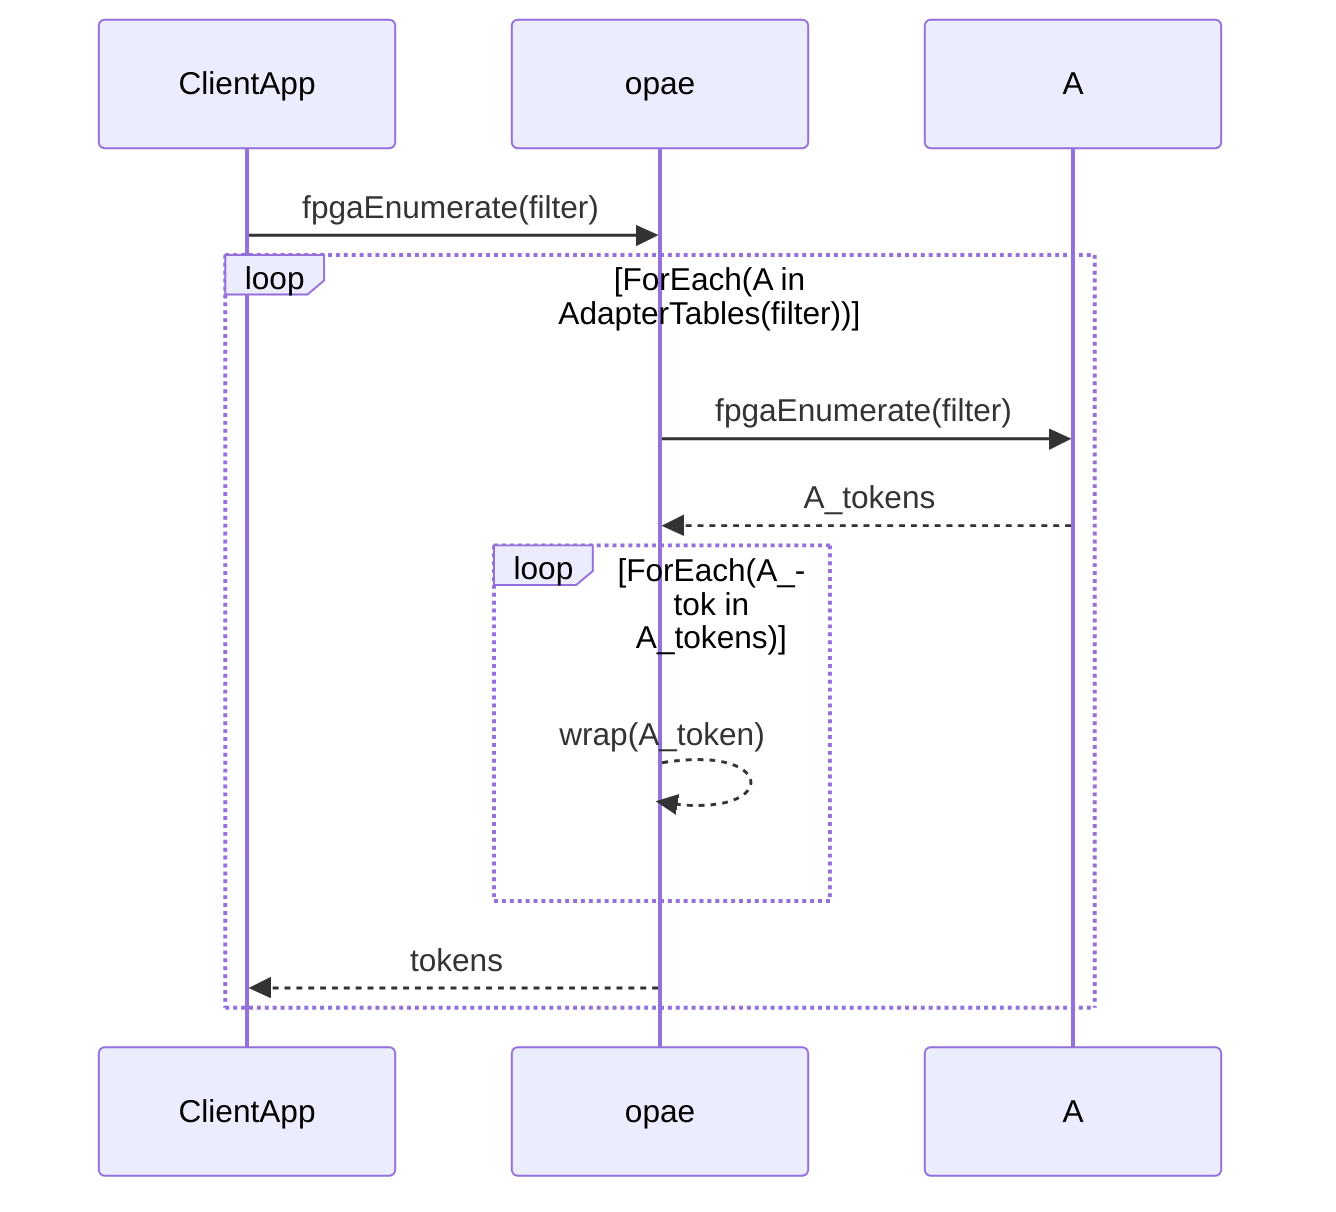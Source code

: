 sequenceDiagram
    participant ClientApp
    ClientApp->>opae: fpgaEnumerate(filter)
    loop ForEach(A in AdapterTables(filter))
        opae->>A: fpgaEnumerate(filter)
        A-->>opae: A_tokens
        loop ForEach(A_tok in A_tokens)
            opae-->>opae: wrap(A_token)
        end
    opae-->>ClientApp:tokens
    end